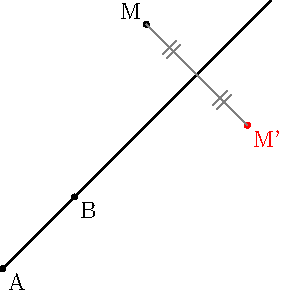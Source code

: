     import geometry;
    size(5cm,0);
    point A=origin, B=NE, M=2*B+N;
    dot("A", A, I*unit(A-B)); dot("B", B, I*unit(A-B));

    line AB=line(A,B);
    draw(AB, linewidth(bp));
    transform reflect=reflect(AB);

    point Mp=reflect*M;
    dot("M",M, unit(M-Mp)); dot("M'", Mp, unit(Mp-M), red);
    draw(segment(M,Mp), grey, StickIntervalMarker(2,2,grey));
